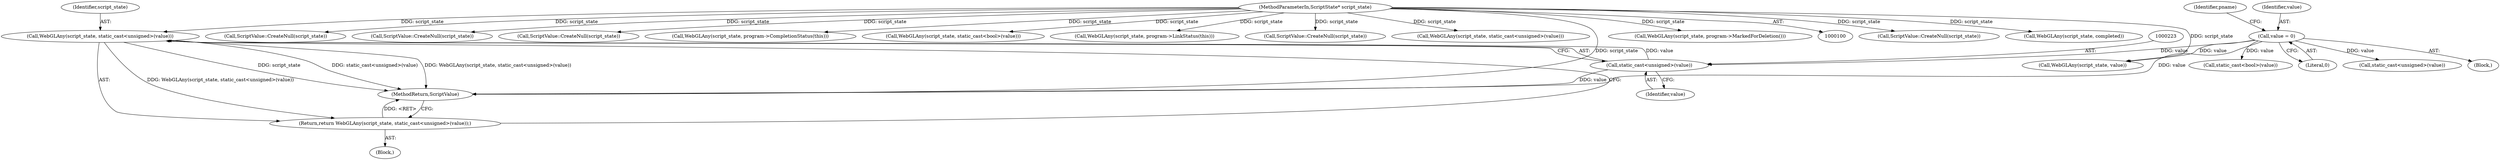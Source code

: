 digraph "0_Chrome_a4150b688a754d3d10d2ca385155b1c95d77d6ae_8@pointer" {
"1000220" [label="(Call,WebGLAny(script_state, static_cast<unsigned>(value)))"];
"1000101" [label="(MethodParameterIn,ScriptState* script_state)"];
"1000222" [label="(Call,static_cast<unsigned>(value))"];
"1000115" [label="(Call,value = 0)"];
"1000219" [label="(Return,return WebGLAny(script_state, static_cast<unsigned>(value));)"];
"1000185" [label="(Call,ScriptValue::CreateNull(script_state))"];
"1000166" [label="(Call,WebGLAny(script_state, completed))"];
"1000240" [label="(Call,static_cast<unsigned>(value))"];
"1000119" [label="(Identifier,pname)"];
"1000224" [label="(Identifier,value)"];
"1000219" [label="(Return,return WebGLAny(script_state, static_cast<unsigned>(value));)"];
"1000198" [label="(Call,WebGLAny(script_state, value))"];
"1000104" [label="(Block,)"];
"1000156" [label="(Call,ScriptValue::CreateNull(script_state))"];
"1000116" [label="(Identifier,value)"];
"1000115" [label="(Call,value = 0)"];
"1000250" [label="(Call,ScriptValue::CreateNull(script_state))"];
"1000211" [label="(Call,ScriptValue::CreateNull(script_state))"];
"1000136" [label="(Call,static_cast<bool>(value))"];
"1000170" [label="(Call,WebGLAny(script_state, program->CompletionStatus(this)))"];
"1000134" [label="(Call,WebGLAny(script_state, static_cast<bool>(value)))"];
"1000222" [label="(Call,static_cast<unsigned>(value))"];
"1000141" [label="(Call,WebGLAny(script_state, program->LinkStatus(this)))"];
"1000112" [label="(Call,ScriptValue::CreateNull(script_state))"];
"1000220" [label="(Call,WebGLAny(script_state, static_cast<unsigned>(value)))"];
"1000238" [label="(Call,WebGLAny(script_state, static_cast<unsigned>(value)))"];
"1000101" [label="(MethodParameterIn,ScriptState* script_state)"];
"1000252" [label="(MethodReturn,ScriptValue)"];
"1000221" [label="(Identifier,script_state)"];
"1000120" [label="(Block,)"];
"1000123" [label="(Call,WebGLAny(script_state, program->MarkedForDeletion()))"];
"1000117" [label="(Literal,0)"];
"1000220" -> "1000219"  [label="AST: "];
"1000220" -> "1000222"  [label="CFG: "];
"1000221" -> "1000220"  [label="AST: "];
"1000222" -> "1000220"  [label="AST: "];
"1000219" -> "1000220"  [label="CFG: "];
"1000220" -> "1000252"  [label="DDG: script_state"];
"1000220" -> "1000252"  [label="DDG: static_cast<unsigned>(value)"];
"1000220" -> "1000252"  [label="DDG: WebGLAny(script_state, static_cast<unsigned>(value))"];
"1000220" -> "1000219"  [label="DDG: WebGLAny(script_state, static_cast<unsigned>(value))"];
"1000101" -> "1000220"  [label="DDG: script_state"];
"1000222" -> "1000220"  [label="DDG: value"];
"1000101" -> "1000100"  [label="AST: "];
"1000101" -> "1000252"  [label="DDG: script_state"];
"1000101" -> "1000112"  [label="DDG: script_state"];
"1000101" -> "1000123"  [label="DDG: script_state"];
"1000101" -> "1000134"  [label="DDG: script_state"];
"1000101" -> "1000141"  [label="DDG: script_state"];
"1000101" -> "1000156"  [label="DDG: script_state"];
"1000101" -> "1000166"  [label="DDG: script_state"];
"1000101" -> "1000170"  [label="DDG: script_state"];
"1000101" -> "1000185"  [label="DDG: script_state"];
"1000101" -> "1000198"  [label="DDG: script_state"];
"1000101" -> "1000211"  [label="DDG: script_state"];
"1000101" -> "1000238"  [label="DDG: script_state"];
"1000101" -> "1000250"  [label="DDG: script_state"];
"1000222" -> "1000224"  [label="CFG: "];
"1000223" -> "1000222"  [label="AST: "];
"1000224" -> "1000222"  [label="AST: "];
"1000222" -> "1000252"  [label="DDG: value"];
"1000115" -> "1000222"  [label="DDG: value"];
"1000115" -> "1000104"  [label="AST: "];
"1000115" -> "1000117"  [label="CFG: "];
"1000116" -> "1000115"  [label="AST: "];
"1000117" -> "1000115"  [label="AST: "];
"1000119" -> "1000115"  [label="CFG: "];
"1000115" -> "1000252"  [label="DDG: value"];
"1000115" -> "1000136"  [label="DDG: value"];
"1000115" -> "1000198"  [label="DDG: value"];
"1000115" -> "1000240"  [label="DDG: value"];
"1000219" -> "1000120"  [label="AST: "];
"1000252" -> "1000219"  [label="CFG: "];
"1000219" -> "1000252"  [label="DDG: <RET>"];
}
